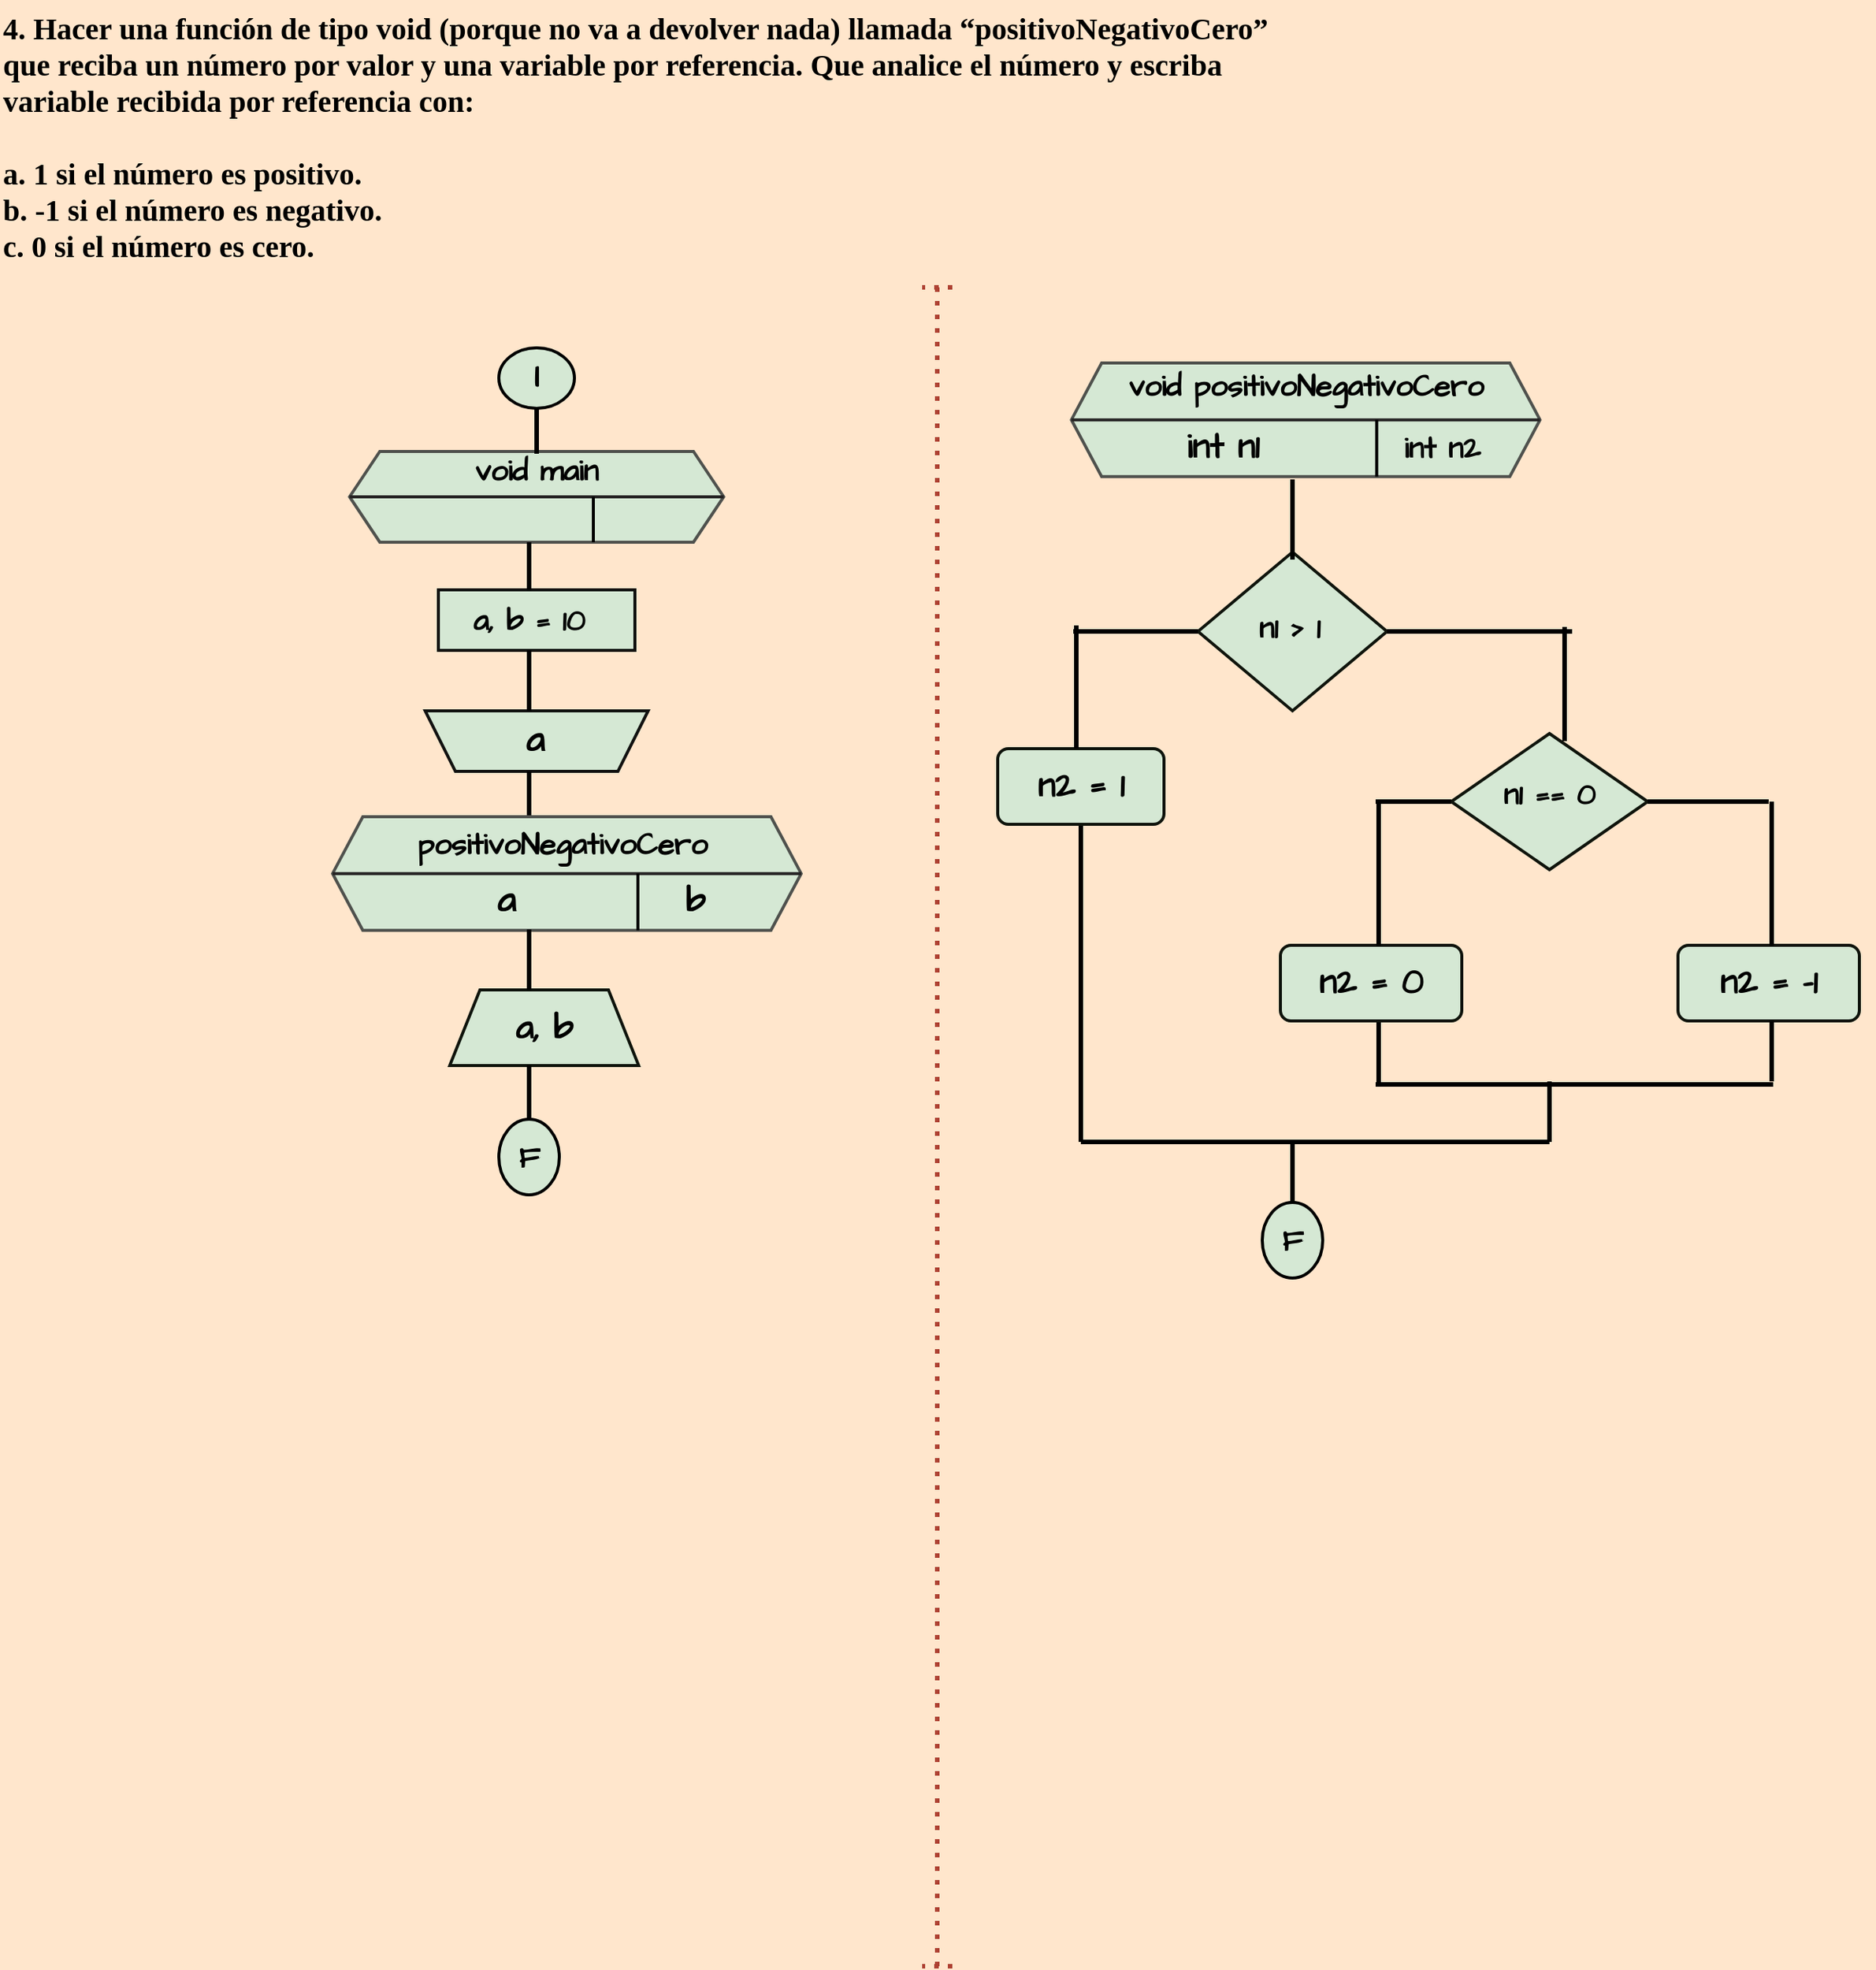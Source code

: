 <mxfile version="23.0.2" type="device">
  <diagram name="Página-1" id="hTAZJod6gD0zeuS_47gb">
    <mxGraphModel dx="2231" dy="814" grid="1" gridSize="10" guides="1" tooltips="1" connect="1" arrows="1" fold="1" page="1" pageScale="1" pageWidth="827" pageHeight="1169" background="#FFE6CC" math="0" shadow="0">
      <root>
        <mxCell id="0" />
        <mxCell id="1" parent="0" />
        <mxCell id="Xx0PAyjNFP5IWGpz7QTX-1" value="4. Hacer una función de tipo void (porque no va a devolver nada) llamada “positivoNegativoCero” &#xa;que reciba un número por valor y una variable por referencia. Que analice el número y escriba &#xa;variable recibida por referencia con:&#xa;&#xa;a. 1 si el número es positivo.&#xa;b. -1 si el número es negativo.&#xa;c. 0 si el número es cero." style="text;whiteSpace=wrap;html=1;fontSize=20;fontFamily=Comic Sans MS;fontStyle=1;fontColor=#000000;" parent="1" vertex="1">
          <mxGeometry x="-20" y="20" width="970" height="190" as="geometry" />
        </mxCell>
        <mxCell id="aS_hNzy2sCoI3CQcylic-1" value="" style="shape=crossbar;whiteSpace=wrap;html=1;rounded=1;direction=south;hachureGap=4;fontFamily=Architects Daughter;fontSource=https%3A%2F%2Ffonts.googleapis.com%2Fcss%3Ffamily%3DArchitects%2BDaughter;fontSize=20;dashed=1;dashPattern=1 2;strokeColor=#ae4132;strokeWidth=3;fillColor=#fad9d5;" parent="1" vertex="1">
          <mxGeometry x="590" y="210" width="20" height="1110" as="geometry" />
        </mxCell>
        <mxCell id="KDF5BMpV5rd6oGr7RErc-156" value="" style="group;aspect=fixed;" vertex="1" connectable="0" parent="1">
          <mxGeometry x="200" y="250" width="310" height="560" as="geometry" />
        </mxCell>
        <mxCell id="KDF5BMpV5rd6oGr7RErc-9" value="" style="strokeWidth=2;html=1;shape=mxgraph.flowchart.start_2;whiteSpace=wrap;rounded=0;labelBackgroundColor=none;strokeColor=#000000;align=center;verticalAlign=middle;fontFamily=Helvetica;fontSize=12;fontColor=default;fillColor=#d5e8d4;" vertex="1" parent="KDF5BMpV5rd6oGr7RErc-156">
          <mxGeometry x="110" width="50" height="40" as="geometry" />
        </mxCell>
        <mxCell id="KDF5BMpV5rd6oGr7RErc-10" value="" style="group;aspect=fixed;" vertex="1" connectable="0" parent="KDF5BMpV5rd6oGr7RErc-156">
          <mxGeometry x="11.25" y="68.49" width="247.5" height="60" as="geometry" />
        </mxCell>
        <mxCell id="KDF5BMpV5rd6oGr7RErc-11" value="" style="shape=hexagon;perimeter=hexagonPerimeter2;whiteSpace=wrap;html=1;fixedSize=1;rounded=0;labelBackgroundColor=none;strokeColor=#4f514d;strokeWidth=2;align=center;verticalAlign=middle;fontFamily=Helvetica;fontSize=12;fillColor=#d5e8d4;aspect=fixed;" vertex="1" parent="KDF5BMpV5rd6oGr7RErc-10">
          <mxGeometry width="247.495" height="59.999" as="geometry" />
        </mxCell>
        <mxCell id="KDF5BMpV5rd6oGr7RErc-12" value="" style="line;strokeWidth=2;html=1;rounded=0;labelBackgroundColor=none;align=center;verticalAlign=middle;fontFamily=Helvetica;fontSize=12;strokeColor=#252323;aspect=fixed;" vertex="1" parent="KDF5BMpV5rd6oGr7RErc-10">
          <mxGeometry y="22.5" width="247.495" height="15.0" as="geometry" />
        </mxCell>
        <mxCell id="KDF5BMpV5rd6oGr7RErc-13" value="" style="line;strokeWidth=2;direction=south;html=1;rounded=0;labelBackgroundColor=none;strokeColor=#000000;align=center;verticalAlign=middle;fontFamily=Helvetica;fontSize=12;fontColor=default;fillColor=#d5e8d4;aspect=fixed;" vertex="1" parent="KDF5BMpV5rd6oGr7RErc-10">
          <mxGeometry x="157.5" y="30.0" width="7.5" height="29.999" as="geometry" />
        </mxCell>
        <mxCell id="KDF5BMpV5rd6oGr7RErc-19" value="void main" style="text;strokeColor=none;align=center;fillColor=none;html=1;verticalAlign=middle;whiteSpace=wrap;rounded=0;fontSize=20;fontFamily=Architects Daughter;fontStyle=1;fontColor=#000000;" vertex="1" parent="KDF5BMpV5rd6oGr7RErc-10">
          <mxGeometry x="33.75" y="-12.5" width="180" height="50" as="geometry" />
        </mxCell>
        <mxCell id="KDF5BMpV5rd6oGr7RErc-14" value="I" style="text;strokeColor=none;align=center;fillColor=none;html=1;verticalAlign=middle;whiteSpace=wrap;rounded=0;fontSize=22;fontFamily=Architects Daughter;fontStyle=1;fontColor=#000000;" vertex="1" parent="KDF5BMpV5rd6oGr7RErc-156">
          <mxGeometry x="105" y="5" width="60" height="30" as="geometry" />
        </mxCell>
        <mxCell id="KDF5BMpV5rd6oGr7RErc-133" value="" style="group;aspect=fixed;" vertex="1" connectable="0" parent="KDF5BMpV5rd6oGr7RErc-156">
          <mxGeometry x="61.25" y="240" width="147.5" height="185" as="geometry" />
        </mxCell>
        <mxCell id="KDF5BMpV5rd6oGr7RErc-139" value="" style="group;aspect=fixed;" vertex="1" connectable="0" parent="KDF5BMpV5rd6oGr7RErc-133">
          <mxGeometry width="147.5" height="110" as="geometry" />
        </mxCell>
        <mxCell id="KDF5BMpV5rd6oGr7RErc-20" value="" style="shape=trapezoid;perimeter=trapezoidPerimeter;whiteSpace=wrap;html=1;fixedSize=1;rounded=0;labelBackgroundColor=none;strokeColor=#121211;strokeWidth=2;align=center;verticalAlign=middle;fontFamily=Helvetica;fontSize=12;fontColor=default;fillColor=#d5e8d4;direction=west;container=1;" vertex="1" parent="KDF5BMpV5rd6oGr7RErc-139">
          <mxGeometry width="147.5" height="40" as="geometry">
            <mxRectangle x="-1020" y="-650" width="50" height="40" as="alternateBounds" />
          </mxGeometry>
        </mxCell>
        <mxCell id="KDF5BMpV5rd6oGr7RErc-24" value="a" style="text;strokeColor=none;align=center;fillColor=none;html=1;verticalAlign=middle;whiteSpace=wrap;rounded=0;fontSize=24;fontFamily=Architects Daughter;fontStyle=1;fontColor=#000000;" vertex="1" parent="KDF5BMpV5rd6oGr7RErc-20">
          <mxGeometry x="42.5" y="5" width="60" height="30" as="geometry" />
        </mxCell>
        <mxCell id="KDF5BMpV5rd6oGr7RErc-160" value="" style="line;strokeWidth=3;direction=south;html=1;hachureGap=4;fontFamily=Architects Daughter;fontSource=https://fonts.googleapis.com/css?family=Architects+Daughter;fontSize=20;strokeColor=#000000;" vertex="1" parent="KDF5BMpV5rd6oGr7RErc-139">
          <mxGeometry x="63.75" y="40" width="10" height="30" as="geometry" />
        </mxCell>
        <mxCell id="KDF5BMpV5rd6oGr7RErc-142" value="" style="rounded=0;whiteSpace=wrap;html=1;labelBackgroundColor=none;strokeColor=#0f100e;strokeWidth=2;align=center;verticalAlign=middle;fontFamily=Helvetica;fontSize=12;fontColor=default;fillColor=#d5e8d4;" vertex="1" parent="KDF5BMpV5rd6oGr7RErc-156">
          <mxGeometry x="70" y="160" width="130" height="40" as="geometry" />
        </mxCell>
        <mxCell id="KDF5BMpV5rd6oGr7RErc-143" value="&lt;b&gt;&lt;font color=&quot;#000000&quot;&gt;a, b = 10&lt;/font&gt;&lt;/b&gt;" style="text;strokeColor=none;align=center;fillColor=none;html=1;verticalAlign=middle;whiteSpace=wrap;rounded=0;fontSize=20;fontFamily=Architects Daughter;" vertex="1" parent="KDF5BMpV5rd6oGr7RErc-156">
          <mxGeometry x="80" y="165" width="100" height="30" as="geometry" />
        </mxCell>
        <mxCell id="KDF5BMpV5rd6oGr7RErc-152" value="" style="group;aspect=fixed;" vertex="1" connectable="0" parent="KDF5BMpV5rd6oGr7RErc-156">
          <mxGeometry y="310" width="310" height="250" as="geometry" />
        </mxCell>
        <mxCell id="KDF5BMpV5rd6oGr7RErc-131" value="" style="group;aspect=fixed;" vertex="1" connectable="0" parent="KDF5BMpV5rd6oGr7RErc-152">
          <mxGeometry x="100" y="200" width="60" height="50" as="geometry" />
        </mxCell>
        <mxCell id="KDF5BMpV5rd6oGr7RErc-129" value="" style="strokeWidth=2;html=1;shape=mxgraph.flowchart.start_2;whiteSpace=wrap;rounded=0;labelBackgroundColor=none;strokeColor=#000000;align=center;verticalAlign=middle;fontFamily=Helvetica;fontSize=12;fontColor=default;fillColor=#d5e8d4;" vertex="1" parent="KDF5BMpV5rd6oGr7RErc-131">
          <mxGeometry x="10" width="40" height="50" as="geometry" />
        </mxCell>
        <mxCell id="KDF5BMpV5rd6oGr7RErc-130" value="&lt;b&gt;&lt;font color=&quot;#000000&quot;&gt;F&lt;/font&gt;&lt;/b&gt;" style="text;strokeColor=none;align=center;fillColor=none;html=1;verticalAlign=middle;whiteSpace=wrap;rounded=0;fontSize=20;fontFamily=Architects Daughter;" vertex="1" parent="KDF5BMpV5rd6oGr7RErc-131">
          <mxGeometry y="10" width="60" height="30" as="geometry" />
        </mxCell>
        <mxCell id="KDF5BMpV5rd6oGr7RErc-132" style="edgeStyle=orthogonalEdgeStyle;rounded=0;sketch=1;hachureGap=4;jiggle=2;curveFitting=1;orthogonalLoop=1;jettySize=auto;html=1;exitX=0.5;exitY=1;exitDx=0;exitDy=0;fontFamily=Architects Daughter;fontSource=https%3A%2F%2Ffonts.googleapis.com%2Fcss%3Ffamily%3DArchitects%2BDaughter;fontSize=16;" edge="1" parent="KDF5BMpV5rd6oGr7RErc-131" source="KDF5BMpV5rd6oGr7RErc-130" target="KDF5BMpV5rd6oGr7RErc-130">
          <mxGeometry relative="1" as="geometry" />
        </mxCell>
        <mxCell id="KDF5BMpV5rd6oGr7RErc-141" style="edgeStyle=orthogonalEdgeStyle;rounded=0;sketch=1;hachureGap=4;jiggle=2;curveFitting=1;orthogonalLoop=1;jettySize=auto;html=1;exitX=0.5;exitY=1;exitDx=0;exitDy=0;fontFamily=Architects Daughter;fontSource=https%3A%2F%2Ffonts.googleapis.com%2Fcss%3Ffamily%3DArchitects%2BDaughter;fontSize=16;" edge="1" parent="KDF5BMpV5rd6oGr7RErc-131" source="KDF5BMpV5rd6oGr7RErc-130" target="KDF5BMpV5rd6oGr7RErc-130">
          <mxGeometry relative="1" as="geometry" />
        </mxCell>
        <mxCell id="KDF5BMpV5rd6oGr7RErc-144" value="" style="group;aspect=fixed;" vertex="1" connectable="0" parent="KDF5BMpV5rd6oGr7RErc-152">
          <mxGeometry width="310" height="81.36" as="geometry" />
        </mxCell>
        <mxCell id="KDF5BMpV5rd6oGr7RErc-145" value="" style="shape=hexagon;perimeter=hexagonPerimeter2;whiteSpace=wrap;html=1;fixedSize=1;rounded=0;labelBackgroundColor=none;strokeColor=#4f514d;strokeWidth=2;align=center;verticalAlign=middle;fontFamily=Helvetica;fontSize=12;fillColor=#d5e8d4;aspect=fixed;" vertex="1" parent="KDF5BMpV5rd6oGr7RErc-144">
          <mxGeometry width="309.994" height="75.15" as="geometry" />
        </mxCell>
        <mxCell id="KDF5BMpV5rd6oGr7RErc-146" value="" style="line;strokeWidth=2;html=1;rounded=0;labelBackgroundColor=none;align=center;verticalAlign=middle;fontFamily=Helvetica;fontSize=12;strokeColor=#252323;aspect=fixed;" vertex="1" parent="KDF5BMpV5rd6oGr7RErc-144">
          <mxGeometry y="28.181" width="309.994" height="18.788" as="geometry" />
        </mxCell>
        <mxCell id="KDF5BMpV5rd6oGr7RErc-147" value="" style="line;strokeWidth=2;direction=south;html=1;rounded=0;labelBackgroundColor=none;strokeColor=#000000;align=center;verticalAlign=middle;fontFamily=Helvetica;fontSize=12;fontColor=default;fillColor=#d5e8d4;aspect=fixed;" vertex="1" parent="KDF5BMpV5rd6oGr7RErc-144">
          <mxGeometry x="197.273" y="37.575" width="9.394" height="37.575" as="geometry" />
        </mxCell>
        <mxCell id="KDF5BMpV5rd6oGr7RErc-148" value="&lt;b&gt;&lt;font color=&quot;#000000&quot;&gt;&amp;nbsp; &amp;nbsp;positivoNegativoCero&lt;/font&gt;&lt;/b&gt;" style="text;whiteSpace=wrap;html=1;fontSize=20;fontFamily=Architects Daughter;" vertex="1" parent="KDF5BMpV5rd6oGr7RErc-144">
          <mxGeometry x="30" width="270" height="50" as="geometry" />
        </mxCell>
        <mxCell id="KDF5BMpV5rd6oGr7RErc-149" value="&lt;font color=&quot;#000000&quot; style=&quot;font-size: 23px;&quot;&gt;&lt;b&gt;b&lt;/b&gt;&lt;/font&gt;" style="text;strokeColor=none;align=center;fillColor=none;html=1;verticalAlign=middle;whiteSpace=wrap;rounded=0;fontSize=20;fontFamily=Architects Daughter;" vertex="1" parent="KDF5BMpV5rd6oGr7RErc-144">
          <mxGeometry x="210" y="41.36" width="60" height="30" as="geometry" />
        </mxCell>
        <mxCell id="KDF5BMpV5rd6oGr7RErc-155" value="a" style="text;strokeColor=none;align=center;fillColor=none;html=1;verticalAlign=middle;whiteSpace=wrap;rounded=0;fontSize=24;fontFamily=Architects Daughter;fontStyle=1;fontColor=#000000;" vertex="1" parent="KDF5BMpV5rd6oGr7RErc-144">
          <mxGeometry x="70" y="31.36" width="90" height="50" as="geometry" />
        </mxCell>
        <mxCell id="KDF5BMpV5rd6oGr7RErc-150" value="" style="shape=trapezoid;perimeter=trapezoidPerimeter;whiteSpace=wrap;html=1;fixedSize=1;rounded=0;labelBackgroundColor=none;strokeColor=#0F140C;strokeWidth=2;align=center;verticalAlign=middle;fontFamily=Helvetica;fontSize=12;fontColor=default;fillColor=#d5e8d4;" vertex="1" parent="KDF5BMpV5rd6oGr7RErc-152">
          <mxGeometry x="77.5" y="114.5" width="125" height="50" as="geometry" />
        </mxCell>
        <mxCell id="KDF5BMpV5rd6oGr7RErc-151" value="&lt;font color=&quot;#000000&quot; style=&quot;font-size: 23px;&quot;&gt;&lt;b&gt;a, b&lt;/b&gt;&lt;/font&gt;" style="text;strokeColor=none;align=center;fillColor=none;html=1;verticalAlign=middle;whiteSpace=wrap;rounded=0;fontSize=20;fontFamily=Architects Daughter;" vertex="1" parent="KDF5BMpV5rd6oGr7RErc-152">
          <mxGeometry x="110" y="124.5" width="60" height="30" as="geometry" />
        </mxCell>
        <mxCell id="KDF5BMpV5rd6oGr7RErc-161" value="" style="line;strokeWidth=3;direction=south;html=1;hachureGap=4;fontFamily=Architects Daughter;fontSource=https://fonts.googleapis.com/css?family=Architects+Daughter;fontSize=20;strokeColor=#000000;" vertex="1" parent="KDF5BMpV5rd6oGr7RErc-152">
          <mxGeometry x="25" y="74.5" width="210" height="40" as="geometry" />
        </mxCell>
        <mxCell id="KDF5BMpV5rd6oGr7RErc-162" value="" style="line;strokeWidth=3;direction=south;html=1;hachureGap=4;fontFamily=Architects Daughter;fontSource=https://fonts.googleapis.com/css?family=Architects+Daughter;fontSize=20;strokeColor=#000000;" vertex="1" parent="KDF5BMpV5rd6oGr7RErc-152">
          <mxGeometry x="125" y="164.5" width="10" height="35.5" as="geometry" />
        </mxCell>
        <mxCell id="KDF5BMpV5rd6oGr7RErc-157" value="" style="line;strokeWidth=3;direction=south;html=1;hachureGap=4;fontFamily=Architects Daughter;fontSource=https%3A%2F%2Ffonts.googleapis.com%2Fcss%3Ffamily%3DArchitects%2BDaughter;fontSize=20;strokeColor=#000000;" vertex="1" parent="KDF5BMpV5rd6oGr7RErc-156">
          <mxGeometry x="130" y="40" width="10" height="30" as="geometry" />
        </mxCell>
        <mxCell id="KDF5BMpV5rd6oGr7RErc-158" value="" style="line;strokeWidth=3;direction=south;html=1;hachureGap=4;fontFamily=Architects Daughter;fontSource=https://fonts.googleapis.com/css?family=Architects+Daughter;fontSize=20;strokeColor=#000000;" vertex="1" parent="KDF5BMpV5rd6oGr7RErc-156">
          <mxGeometry x="125" y="128.49" width="10" height="31.51" as="geometry" />
        </mxCell>
        <mxCell id="KDF5BMpV5rd6oGr7RErc-159" value="" style="line;strokeWidth=3;direction=south;html=1;hachureGap=4;fontFamily=Architects Daughter;fontSource=https://fonts.googleapis.com/css?family=Architects+Daughter;fontSize=20;strokeColor=#000000;" vertex="1" parent="KDF5BMpV5rd6oGr7RErc-156">
          <mxGeometry x="125" y="200" width="10" height="40" as="geometry" />
        </mxCell>
        <mxCell id="KDF5BMpV5rd6oGr7RErc-180" value="" style="group;aspect=fixed;" vertex="1" connectable="0" parent="1">
          <mxGeometry x="620" y="260" width="600" height="625" as="geometry" />
        </mxCell>
        <mxCell id="KDF5BMpV5rd6oGr7RErc-154" value="" style="group;aspect=fixed;" vertex="1" connectable="0" parent="KDF5BMpV5rd6oGr7RErc-180">
          <mxGeometry width="600" height="625" as="geometry" />
        </mxCell>
        <mxCell id="KDF5BMpV5rd6oGr7RErc-153" value="" style="group;aspect=fixed;" vertex="1" connectable="0" parent="KDF5BMpV5rd6oGr7RErc-154">
          <mxGeometry y="125" width="600" height="500" as="geometry" />
        </mxCell>
        <mxCell id="KDF5BMpV5rd6oGr7RErc-134" value="" style="group;aspect=fixed;" vertex="1" connectable="0" parent="KDF5BMpV5rd6oGr7RErc-153">
          <mxGeometry width="600" height="390" as="geometry" />
        </mxCell>
        <mxCell id="KDF5BMpV5rd6oGr7RErc-189" value="" style="group;aspect=fixed;" vertex="1" connectable="0" parent="KDF5BMpV5rd6oGr7RErc-134">
          <mxGeometry x="20" width="570" height="390" as="geometry" />
        </mxCell>
        <mxCell id="KDF5BMpV5rd6oGr7RErc-115" value="" style="group;aspect=fixed;" vertex="1" connectable="0" parent="KDF5BMpV5rd6oGr7RErc-189">
          <mxGeometry x="300" y="120" width="130" height="90" as="geometry" />
        </mxCell>
        <mxCell id="KDF5BMpV5rd6oGr7RErc-116" value="" style="rhombus;whiteSpace=wrap;html=1;rounded=0;labelBackgroundColor=none;strokeColor=#0F140C;strokeWidth=2;align=center;verticalAlign=middle;fontFamily=Helvetica;fontSize=12;fontColor=default;fillColor=#d5e8d4;aspect=fixed;" vertex="1" parent="KDF5BMpV5rd6oGr7RErc-115">
          <mxGeometry width="130" height="90" as="geometry" />
        </mxCell>
        <mxCell id="KDF5BMpV5rd6oGr7RErc-117" value="&lt;b&gt;&lt;font color=&quot;#000000&quot;&gt;n1 == 0&lt;/font&gt;&lt;/b&gt;" style="text;strokeColor=none;align=center;fillColor=none;html=1;verticalAlign=middle;whiteSpace=wrap;rounded=0;fontSize=20;fontFamily=Architects Daughter;aspect=fixed;" vertex="1" parent="KDF5BMpV5rd6oGr7RErc-115">
          <mxGeometry x="20" y="10" width="90" height="60" as="geometry" />
        </mxCell>
        <mxCell id="KDF5BMpV5rd6oGr7RErc-118" value="" style="group;aspect=fixed;" vertex="1" connectable="0" parent="KDF5BMpV5rd6oGr7RErc-189">
          <mxGeometry x="132.5" width="125" height="105" as="geometry" />
        </mxCell>
        <mxCell id="KDF5BMpV5rd6oGr7RErc-119" value="" style="rhombus;whiteSpace=wrap;html=1;rounded=0;labelBackgroundColor=none;strokeColor=#0F140C;strokeWidth=2;align=center;verticalAlign=middle;fontFamily=Helvetica;fontSize=12;fontColor=default;fillColor=#d5e8d4;aspect=fixed;" vertex="1" parent="KDF5BMpV5rd6oGr7RErc-118">
          <mxGeometry width="125" height="105" as="geometry" />
        </mxCell>
        <mxCell id="KDF5BMpV5rd6oGr7RErc-120" value="n1 &amp;gt; 1" style="text;strokeColor=none;align=center;fillColor=none;html=1;verticalAlign=middle;whiteSpace=wrap;rounded=0;fontSize=20;fontFamily=Architects Daughter;fontStyle=1;fontColor=#000000;aspect=fixed;" vertex="1" parent="KDF5BMpV5rd6oGr7RErc-118">
          <mxGeometry y="25" width="120" height="50" as="geometry" />
        </mxCell>
        <mxCell id="KDF5BMpV5rd6oGr7RErc-165" value="" style="line;strokeWidth=3;html=1;hachureGap=4;fontFamily=Architects Daughter;fontSource=https%3A%2F%2Ffonts.googleapis.com%2Fcss%3Ffamily%3DArchitects%2BDaughter;fontSize=20;strokeColor=#000000;" vertex="1" parent="KDF5BMpV5rd6oGr7RErc-189">
          <mxGeometry x="50" y="47.5" width="82.5" height="10" as="geometry" />
        </mxCell>
        <mxCell id="KDF5BMpV5rd6oGr7RErc-166" value="" style="line;strokeWidth=3;html=1;hachureGap=4;fontFamily=Architects Daughter;fontSource=https://fonts.googleapis.com/css?family=Architects+Daughter;fontSize=20;strokeColor=#000000;" vertex="1" parent="KDF5BMpV5rd6oGr7RErc-189">
          <mxGeometry x="257.5" y="47.5" width="122.5" height="10" as="geometry" />
        </mxCell>
        <mxCell id="KDF5BMpV5rd6oGr7RErc-169" value="" style="line;strokeWidth=3;direction=south;html=1;hachureGap=4;fontFamily=Architects Daughter;fontSource=https://fonts.googleapis.com/css?family=Architects+Daughter;fontSize=20;strokeColor=#000000;" vertex="1" parent="KDF5BMpV5rd6oGr7RErc-189">
          <mxGeometry x="50" y="180" width="10" height="210" as="geometry" />
        </mxCell>
        <mxCell id="KDF5BMpV5rd6oGr7RErc-171" value="" style="line;strokeWidth=3;direction=south;html=1;hachureGap=4;fontFamily=Architects Daughter;fontSource=https://fonts.googleapis.com/css?family=Architects+Daughter;fontSize=20;strokeColor=#000000;" vertex="1" parent="KDF5BMpV5rd6oGr7RErc-189">
          <mxGeometry x="360" y="350" width="10" height="40" as="geometry" />
        </mxCell>
        <mxCell id="KDF5BMpV5rd6oGr7RErc-167" value="" style="line;strokeWidth=3;html=1;hachureGap=4;fontFamily=Architects Daughter;fontSource=https://fonts.googleapis.com/css?family=Architects+Daughter;fontSize=20;strokeColor=#000000;" vertex="1" parent="KDF5BMpV5rd6oGr7RErc-189">
          <mxGeometry x="250" y="160" width="50" height="10" as="geometry" />
        </mxCell>
        <mxCell id="KDF5BMpV5rd6oGr7RErc-181" value="" style="line;strokeWidth=3;html=1;hachureGap=4;fontFamily=Architects Daughter;fontSource=https://fonts.googleapis.com/css?family=Architects+Daughter;fontSize=20;strokeColor=#000000;" vertex="1" parent="KDF5BMpV5rd6oGr7RErc-189">
          <mxGeometry x="430" y="160" width="80" height="10" as="geometry" />
        </mxCell>
        <mxCell id="KDF5BMpV5rd6oGr7RErc-186" value="" style="group;aspect=fixed;" vertex="1" connectable="0" parent="KDF5BMpV5rd6oGr7RErc-189">
          <mxGeometry y="130" width="110" height="50" as="geometry" />
        </mxCell>
        <mxCell id="KDF5BMpV5rd6oGr7RErc-183" value="" style="rounded=1;whiteSpace=wrap;html=1;absoluteArcSize=1;arcSize=14;strokeWidth=2;labelBackgroundColor=none;strokeColor=#0F140C;align=center;verticalAlign=middle;fontFamily=Helvetica;fontSize=12;fontColor=default;fillColor=#d5e8d4;" vertex="1" parent="KDF5BMpV5rd6oGr7RErc-186">
          <mxGeometry width="110" height="50" as="geometry" />
        </mxCell>
        <mxCell id="KDF5BMpV5rd6oGr7RErc-123" value="n2 = 1" style="text;strokeColor=none;align=center;fillColor=none;html=1;verticalAlign=middle;whiteSpace=wrap;rounded=0;fontSize=23;fontFamily=Architects Daughter;fontStyle=1;fontColor=#000000;aspect=fixed;" vertex="1" parent="KDF5BMpV5rd6oGr7RErc-186">
          <mxGeometry x="5" width="100" height="50" as="geometry" />
        </mxCell>
        <mxCell id="KDF5BMpV5rd6oGr7RErc-187" value="" style="group;aspect=fixed;" vertex="1" connectable="0" parent="KDF5BMpV5rd6oGr7RErc-189">
          <mxGeometry x="187" y="260" width="120" height="50" as="geometry" />
        </mxCell>
        <mxCell id="KDF5BMpV5rd6oGr7RErc-184" value="" style="rounded=1;whiteSpace=wrap;html=1;absoluteArcSize=1;arcSize=14;strokeWidth=2;labelBackgroundColor=none;strokeColor=#0F140C;align=center;verticalAlign=middle;fontFamily=Helvetica;fontSize=12;fontColor=default;fillColor=#d5e8d4;" vertex="1" parent="KDF5BMpV5rd6oGr7RErc-187">
          <mxGeometry width="120" height="50" as="geometry" />
        </mxCell>
        <mxCell id="KDF5BMpV5rd6oGr7RErc-124" value="n2 = 0" style="text;strokeColor=none;align=center;fillColor=none;html=1;verticalAlign=middle;whiteSpace=wrap;rounded=0;fontSize=23;fontFamily=Architects Daughter;fontStyle=1;fontColor=#000000;aspect=fixed;" vertex="1" parent="KDF5BMpV5rd6oGr7RErc-187">
          <mxGeometry x="10" width="100" height="50" as="geometry" />
        </mxCell>
        <mxCell id="KDF5BMpV5rd6oGr7RErc-188" value="" style="group;aspect=fixed;" vertex="1" connectable="0" parent="KDF5BMpV5rd6oGr7RErc-189">
          <mxGeometry x="450" y="260" width="120" height="50" as="geometry" />
        </mxCell>
        <mxCell id="KDF5BMpV5rd6oGr7RErc-185" value="" style="rounded=1;whiteSpace=wrap;html=1;absoluteArcSize=1;arcSize=14;strokeWidth=2;labelBackgroundColor=none;strokeColor=#0F140C;align=center;verticalAlign=middle;fontFamily=Helvetica;fontSize=12;fontColor=default;fillColor=#d5e8d4;" vertex="1" parent="KDF5BMpV5rd6oGr7RErc-188">
          <mxGeometry width="120" height="50" as="geometry" />
        </mxCell>
        <mxCell id="KDF5BMpV5rd6oGr7RErc-125" value="n2 = -1" style="text;strokeColor=none;align=center;fillColor=none;html=1;verticalAlign=middle;whiteSpace=wrap;rounded=0;fontSize=23;fontFamily=Architects Daughter;fontStyle=1;fontColor=#000000;aspect=fixed;" vertex="1" parent="KDF5BMpV5rd6oGr7RErc-188">
          <mxGeometry x="10" width="100" height="50" as="geometry" />
        </mxCell>
        <mxCell id="KDF5BMpV5rd6oGr7RErc-178" value="" style="line;strokeWidth=3;direction=south;html=1;hachureGap=4;fontFamily=Architects Daughter;fontSource=https://fonts.googleapis.com/css?family=Architects+Daughter;fontSize=20;strokeColor=#000000;" vertex="1" parent="KDF5BMpV5rd6oGr7RErc-153">
          <mxGeometry x="210" y="390" width="10" height="40" as="geometry" />
        </mxCell>
        <mxCell id="KDF5BMpV5rd6oGr7RErc-136" value="" style="strokeWidth=2;html=1;shape=mxgraph.flowchart.start_2;whiteSpace=wrap;rounded=0;labelBackgroundColor=none;strokeColor=#000000;align=center;verticalAlign=middle;fontFamily=Helvetica;fontSize=12;fontColor=default;fillColor=#d5e8d4;container=0;" vertex="1" parent="KDF5BMpV5rd6oGr7RErc-153">
          <mxGeometry x="195" y="430" width="40" height="50" as="geometry" />
        </mxCell>
        <mxCell id="KDF5BMpV5rd6oGr7RErc-137" value="&lt;b&gt;&lt;font color=&quot;#000000&quot;&gt;F&lt;/font&gt;&lt;/b&gt;" style="text;strokeColor=none;align=center;fillColor=none;html=1;verticalAlign=middle;whiteSpace=wrap;rounded=0;fontSize=20;fontFamily=Architects Daughter;container=0;" vertex="1" parent="KDF5BMpV5rd6oGr7RErc-153">
          <mxGeometry x="185" y="440" width="60" height="30" as="geometry" />
        </mxCell>
        <mxCell id="KDF5BMpV5rd6oGr7RErc-138" style="edgeStyle=orthogonalEdgeStyle;rounded=0;sketch=1;hachureGap=4;jiggle=2;curveFitting=1;orthogonalLoop=1;jettySize=auto;html=1;exitX=0.5;exitY=1;exitDx=0;exitDy=0;fontFamily=Architects Daughter;fontSource=https://fonts.googleapis.com/css?family=Architects+Daughter;fontSize=16;" edge="1" parent="KDF5BMpV5rd6oGr7RErc-153" source="KDF5BMpV5rd6oGr7RErc-137" target="KDF5BMpV5rd6oGr7RErc-137">
          <mxGeometry relative="1" as="geometry" />
        </mxCell>
        <mxCell id="KDF5BMpV5rd6oGr7RErc-182" value="" style="group;aspect=fixed;" vertex="1" connectable="0" parent="KDF5BMpV5rd6oGr7RErc-154">
          <mxGeometry x="68.75" width="325" height="130" as="geometry" />
        </mxCell>
        <mxCell id="KDF5BMpV5rd6oGr7RErc-1" value="" style="group;aspect=fixed;" vertex="1" connectable="0" parent="KDF5BMpV5rd6oGr7RErc-182">
          <mxGeometry width="325" height="76.97" as="geometry" />
        </mxCell>
        <mxCell id="KDF5BMpV5rd6oGr7RErc-2" value="" style="shape=hexagon;perimeter=hexagonPerimeter2;whiteSpace=wrap;html=1;fixedSize=1;rounded=0;labelBackgroundColor=none;strokeColor=#4f514d;strokeWidth=2;align=center;verticalAlign=middle;fontFamily=Helvetica;fontSize=12;fillColor=#d5e8d4;aspect=fixed;" vertex="1" parent="KDF5BMpV5rd6oGr7RErc-1">
          <mxGeometry width="309.994" height="75.15" as="geometry" />
        </mxCell>
        <mxCell id="KDF5BMpV5rd6oGr7RErc-3" value="" style="line;strokeWidth=2;html=1;rounded=0;labelBackgroundColor=none;align=center;verticalAlign=middle;fontFamily=Helvetica;fontSize=12;strokeColor=#252323;aspect=fixed;" vertex="1" parent="KDF5BMpV5rd6oGr7RErc-1">
          <mxGeometry y="28.181" width="309.994" height="18.788" as="geometry" />
        </mxCell>
        <mxCell id="KDF5BMpV5rd6oGr7RErc-4" value="" style="line;strokeWidth=2;direction=south;html=1;rounded=0;labelBackgroundColor=none;strokeColor=#000000;align=center;verticalAlign=middle;fontFamily=Helvetica;fontSize=12;fontColor=default;fillColor=#d5e8d4;aspect=fixed;" vertex="1" parent="KDF5BMpV5rd6oGr7RErc-1">
          <mxGeometry x="197.273" y="37.575" width="9.394" height="37.575" as="geometry" />
        </mxCell>
        <mxCell id="KDF5BMpV5rd6oGr7RErc-6" value="void positivoNegativoCero" style="text;strokeColor=none;align=center;fillColor=none;html=1;verticalAlign=middle;whiteSpace=wrap;rounded=0;fontSize=20;fontFamily=Architects Daughter;fontStyle=1;fontColor=#000000;" vertex="1" parent="KDF5BMpV5rd6oGr7RErc-1">
          <mxGeometry x="-15" width="340" height="30" as="geometry" />
        </mxCell>
        <mxCell id="KDF5BMpV5rd6oGr7RErc-7" value="int n1" style="text;strokeColor=none;align=center;fillColor=none;html=1;verticalAlign=middle;whiteSpace=wrap;rounded=0;fontSize=23;fontFamily=Architects Daughter;fontStyle=1;fontColor=#000000;" vertex="1" parent="KDF5BMpV5rd6oGr7RErc-1">
          <mxGeometry x="70" y="41.36" width="60" height="30" as="geometry" />
        </mxCell>
        <mxCell id="KDF5BMpV5rd6oGr7RErc-8" value="int n2" style="text;strokeColor=none;align=center;fillColor=none;html=1;verticalAlign=middle;whiteSpace=wrap;rounded=0;fontSize=20;fontFamily=Architects Daughter;fontStyle=1;fontColor=#050505;" vertex="1" parent="KDF5BMpV5rd6oGr7RErc-1">
          <mxGeometry x="179.99" y="41.36" width="130" height="30" as="geometry" />
        </mxCell>
        <mxCell id="KDF5BMpV5rd6oGr7RErc-163" value="" style="line;strokeWidth=3;direction=south;html=1;hachureGap=4;fontFamily=Architects Daughter;fontSource=https://fonts.googleapis.com/css?family=Architects+Daughter;fontSize=20;strokeColor=#000000;" vertex="1" parent="KDF5BMpV5rd6oGr7RErc-182">
          <mxGeometry x="141.25" y="76.97" width="10" height="53.03" as="geometry" />
        </mxCell>
        <mxCell id="KDF5BMpV5rd6oGr7RErc-164" value="" style="line;strokeWidth=3;direction=south;html=1;hachureGap=4;fontFamily=Architects Daughter;fontSource=https://fonts.googleapis.com/css?family=Architects+Daughter;fontSize=20;strokeColor=#000000;" vertex="1" parent="KDF5BMpV5rd6oGr7RErc-180">
          <mxGeometry x="67" y="173.5" width="10" height="81.5" as="geometry" />
        </mxCell>
        <mxCell id="KDF5BMpV5rd6oGr7RErc-168" value="" style="line;strokeWidth=3;direction=south;html=1;hachureGap=4;fontFamily=Architects Daughter;fontSource=https://fonts.googleapis.com/css?family=Architects+Daughter;fontSize=20;strokeColor=#000000;" vertex="1" parent="KDF5BMpV5rd6oGr7RErc-180">
          <mxGeometry x="390" y="174.5" width="10" height="75.5" as="geometry" />
        </mxCell>
        <mxCell id="KDF5BMpV5rd6oGr7RErc-172" value="" style="line;strokeWidth=3;html=1;hachureGap=4;fontFamily=Architects Daughter;fontSource=https://fonts.googleapis.com/css?family=Architects+Daughter;fontSize=20;strokeColor=#000000;" vertex="1" parent="KDF5BMpV5rd6oGr7RErc-180">
          <mxGeometry x="270" y="472" width="263" height="10" as="geometry" />
        </mxCell>
        <mxCell id="KDF5BMpV5rd6oGr7RErc-173" value="" style="line;strokeWidth=3;direction=south;html=1;hachureGap=4;fontFamily=Architects Daughter;fontSource=https://fonts.googleapis.com/css?family=Architects+Daughter;fontSize=20;strokeColor=#000000;" vertex="1" parent="KDF5BMpV5rd6oGr7RErc-180">
          <mxGeometry x="267" y="290" width="10" height="95" as="geometry" />
        </mxCell>
        <mxCell id="KDF5BMpV5rd6oGr7RErc-174" value="" style="line;strokeWidth=3;direction=south;html=1;hachureGap=4;fontFamily=Architects Daughter;fontSource=https://fonts.googleapis.com/css?family=Architects+Daughter;fontSize=20;strokeColor=#000000;" vertex="1" parent="KDF5BMpV5rd6oGr7RErc-180">
          <mxGeometry x="527" y="290" width="10" height="95" as="geometry" />
        </mxCell>
        <mxCell id="KDF5BMpV5rd6oGr7RErc-175" value="" style="line;strokeWidth=3;direction=south;html=1;hachureGap=4;fontFamily=Architects Daughter;fontSource=https://fonts.googleapis.com/css?family=Architects+Daughter;fontSize=20;strokeColor=#000000;" vertex="1" parent="KDF5BMpV5rd6oGr7RErc-180">
          <mxGeometry x="267" y="436" width="10" height="40" as="geometry" />
        </mxCell>
        <mxCell id="KDF5BMpV5rd6oGr7RErc-176" value="" style="line;strokeWidth=3;direction=south;html=1;hachureGap=4;fontFamily=Architects Daughter;fontSource=https://fonts.googleapis.com/css?family=Architects+Daughter;fontSize=20;strokeColor=#000000;" vertex="1" parent="KDF5BMpV5rd6oGr7RErc-180">
          <mxGeometry x="527" y="435" width="10" height="40" as="geometry" />
        </mxCell>
        <mxCell id="KDF5BMpV5rd6oGr7RErc-177" value="" style="line;strokeWidth=3;html=1;hachureGap=4;fontFamily=Architects Daughter;fontSource=https://fonts.googleapis.com/css?family=Architects+Daughter;fontSize=20;strokeColor=#000000;" vertex="1" parent="KDF5BMpV5rd6oGr7RErc-180">
          <mxGeometry x="75" y="510" width="310" height="10" as="geometry" />
        </mxCell>
      </root>
    </mxGraphModel>
  </diagram>
</mxfile>
